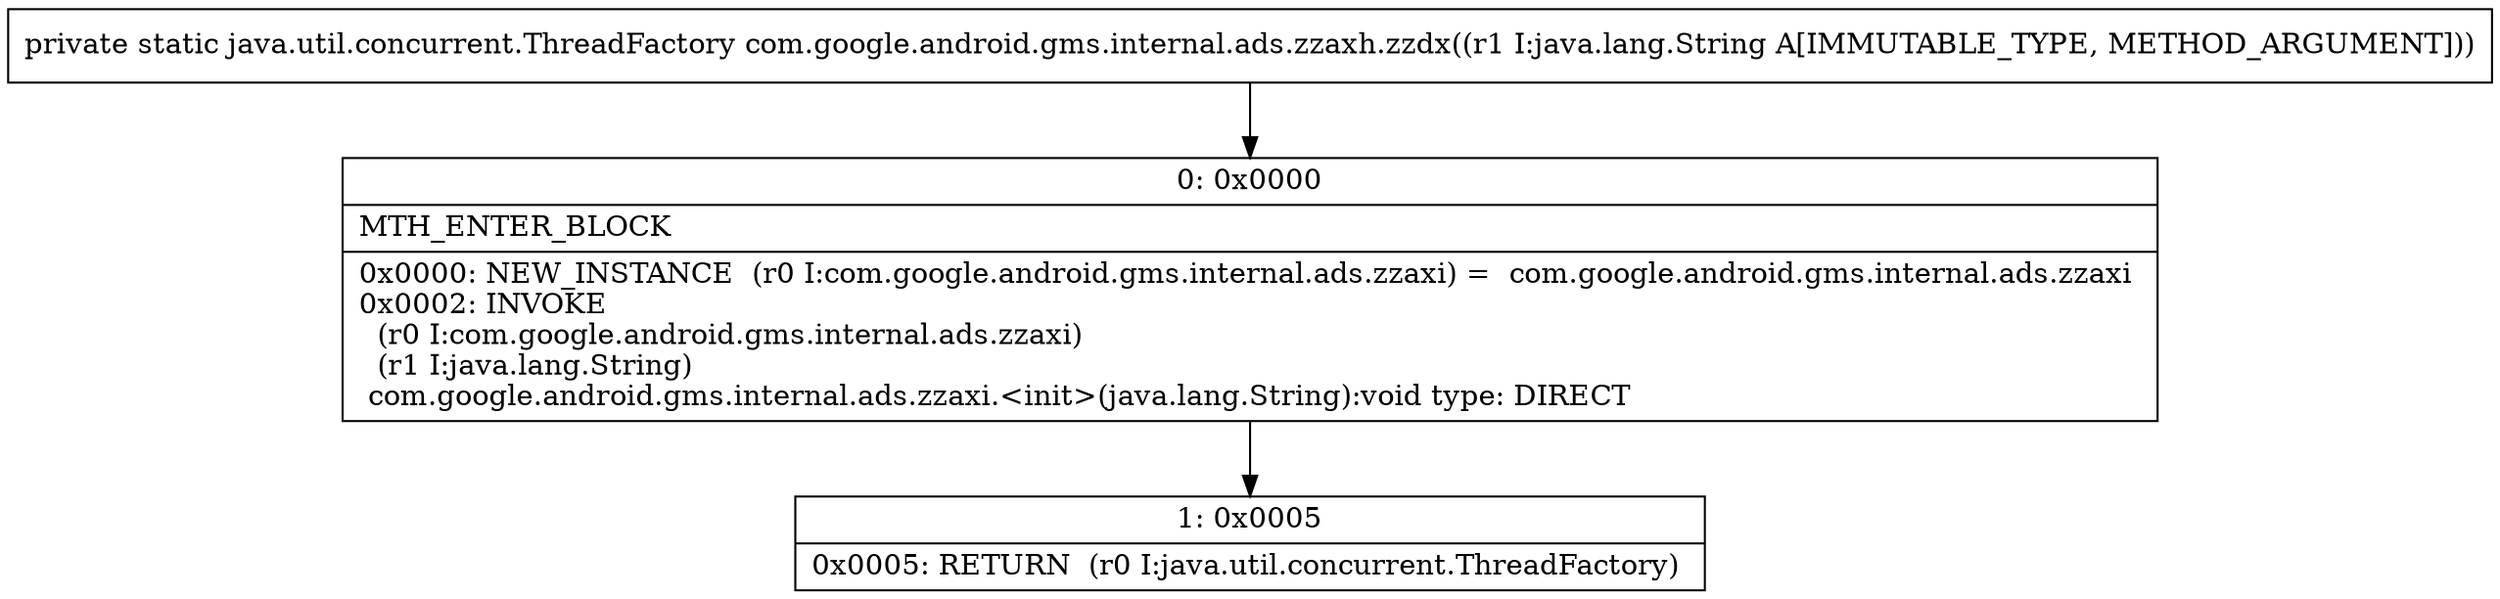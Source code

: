 digraph "CFG forcom.google.android.gms.internal.ads.zzaxh.zzdx(Ljava\/lang\/String;)Ljava\/util\/concurrent\/ThreadFactory;" {
Node_0 [shape=record,label="{0\:\ 0x0000|MTH_ENTER_BLOCK\l|0x0000: NEW_INSTANCE  (r0 I:com.google.android.gms.internal.ads.zzaxi) =  com.google.android.gms.internal.ads.zzaxi \l0x0002: INVOKE  \l  (r0 I:com.google.android.gms.internal.ads.zzaxi)\l  (r1 I:java.lang.String)\l com.google.android.gms.internal.ads.zzaxi.\<init\>(java.lang.String):void type: DIRECT \l}"];
Node_1 [shape=record,label="{1\:\ 0x0005|0x0005: RETURN  (r0 I:java.util.concurrent.ThreadFactory) \l}"];
MethodNode[shape=record,label="{private static java.util.concurrent.ThreadFactory com.google.android.gms.internal.ads.zzaxh.zzdx((r1 I:java.lang.String A[IMMUTABLE_TYPE, METHOD_ARGUMENT])) }"];
MethodNode -> Node_0;
Node_0 -> Node_1;
}

